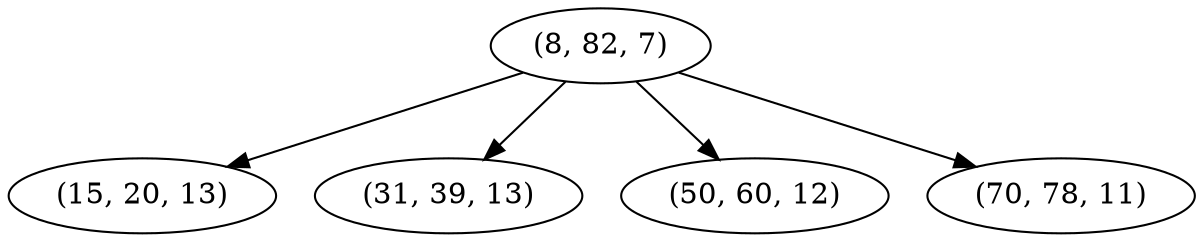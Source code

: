 digraph tree {
    "(8, 82, 7)";
    "(15, 20, 13)";
    "(31, 39, 13)";
    "(50, 60, 12)";
    "(70, 78, 11)";
    "(8, 82, 7)" -> "(15, 20, 13)";
    "(8, 82, 7)" -> "(31, 39, 13)";
    "(8, 82, 7)" -> "(50, 60, 12)";
    "(8, 82, 7)" -> "(70, 78, 11)";
}
